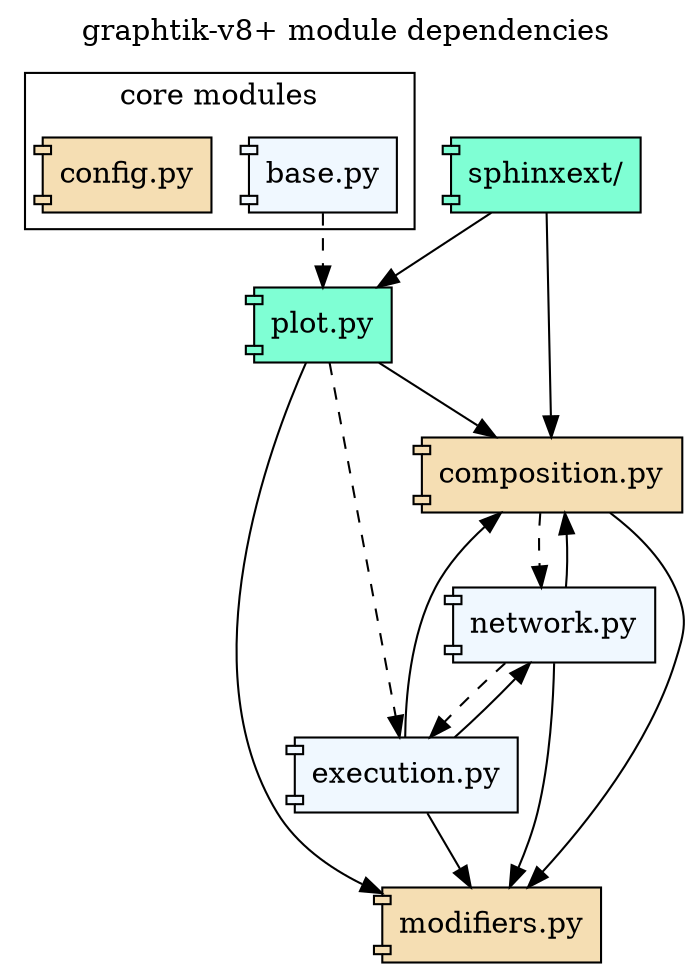 # Render it manually with this command, and remember to update result in git:
#
#   dot docs/GraphtikFlowchart.dot -Tsvg -odocs/source/images/GraphtikFlowchart-vX.Y.Z.svg
#
digraph {
    label="graphtik-v8+ module dependencies";
    labelloc=t;
    node [style=filled];

    subgraph cluster_core {
         label="core modules";
         tooltip="most modules depend on them";
        "base.py"   [shape=component
                    tooltip="(implicit) everything imports this module"
                    fillcolor=AliceBlue
                    URL="reference.html#module-graphtik.base"];
        "config.py"      [shape=component tooltip="(public)"
                    fillcolor=wheat
                    URL="reference.html#module-graphtik.config"];
    }
    "modifiers.py"   [shape=component
                tooltip="(public) almost everything imports this module"
                fillcolor=wheat
                URL="reference.html#module-graphtik.modifiers"];
    "composition.py"    [shape=component
                tooltip="(public)"
                fillcolor=wheat
                 URL="reference.html#module-graphtik.composition"];
    "network.py"     [shape=component
                tooltip="(private)"
                 fillcolor=AliceBlue
                 URL="reference.html#module-graphtik.network"];
    "execution.py"   [shape=component
                tooltip="(private)"
                 fillcolor=AliceBlue
                 URL="reference.html#module-graphtik.execution"];
    "plot.py"        [shape=component
                tooltip="(extra)"
                 fillcolor=Aquamarine
                 URL="reference.html#module-graphtik.plot"];
    "sphinxext/"   [shape=component
                tooltip="(extra)"
                 fillcolor=Aquamarine
                 URL="reference.html#module-graphtik.sphinxext"];

    {"composition.py", "network.py", "execution.py", "plot.py"} -> "modifiers.py" [tooltip="(import-time)"];
    {"network.py", "execution.py", "plot.py", "sphinxext/"} -> "composition.py" [tooltip="(import-time)"];
    "base.py" -> "plot.py" [tooltip="(run-time)" style=dashed];
    "execution.py" -> "network.py"    [tooltip="(import-time)"];
    "network.py" -> "execution.py"    [tooltip="(run-time)" style=dashed];
    "composition.py" -> "network.py"        [tooltip="(run-time)" style=dashed];
    "plot.py" -> "execution.py"    [tooltip="(run-time) " style=dashed];
    "sphinxext/" -> "plot.py"    [tooltip="(import-time)"];
}